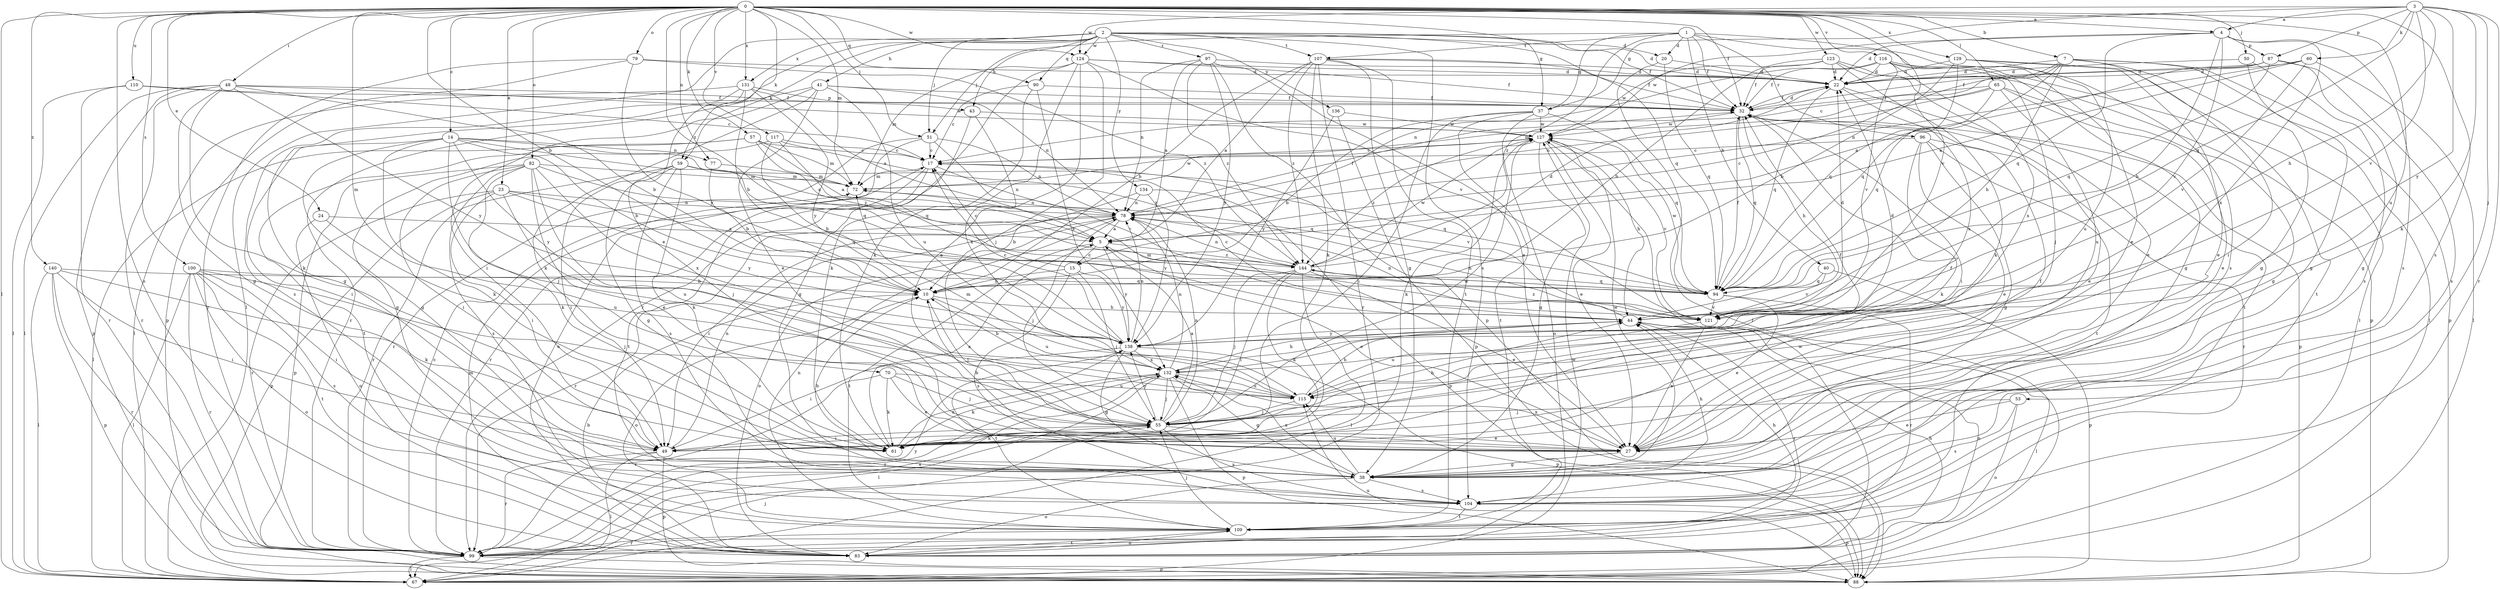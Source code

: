 strict digraph  {
0;
1;
2;
3;
4;
5;
7;
10;
14;
15;
17;
20;
22;
23;
24;
27;
32;
37;
38;
40;
41;
43;
44;
48;
49;
50;
51;
53;
55;
57;
59;
60;
61;
65;
67;
70;
72;
77;
78;
79;
82;
83;
87;
88;
90;
94;
96;
97;
99;
100;
104;
107;
109;
110;
115;
116;
117;
121;
123;
124;
127;
129;
131;
132;
134;
136;
138;
140;
144;
0 -> 4  [label=a];
0 -> 7  [label=b];
0 -> 10  [label=b];
0 -> 14  [label=c];
0 -> 23  [label=e];
0 -> 24  [label=e];
0 -> 32  [label=f];
0 -> 37  [label=g];
0 -> 48  [label=i];
0 -> 50  [label=j];
0 -> 51  [label=j];
0 -> 57  [label=k];
0 -> 59  [label=k];
0 -> 65  [label=l];
0 -> 67  [label=l];
0 -> 70  [label=m];
0 -> 72  [label=m];
0 -> 77  [label=n];
0 -> 79  [label=o];
0 -> 82  [label=o];
0 -> 83  [label=o];
0 -> 90  [label=q];
0 -> 100  [label=s];
0 -> 104  [label=s];
0 -> 110  [label=u];
0 -> 115  [label=u];
0 -> 116  [label=v];
0 -> 117  [label=v];
0 -> 121  [label=v];
0 -> 123  [label=w];
0 -> 124  [label=w];
0 -> 129  [label=x];
0 -> 131  [label=x];
0 -> 140  [label=z];
0 -> 144  [label=z];
1 -> 20  [label=d];
1 -> 27  [label=e];
1 -> 32  [label=f];
1 -> 37  [label=g];
1 -> 40  [label=h];
1 -> 51  [label=j];
1 -> 96  [label=r];
1 -> 104  [label=s];
1 -> 107  [label=t];
1 -> 144  [label=z];
2 -> 20  [label=d];
2 -> 22  [label=d];
2 -> 27  [label=e];
2 -> 32  [label=f];
2 -> 41  [label=h];
2 -> 43  [label=h];
2 -> 51  [label=j];
2 -> 59  [label=k];
2 -> 67  [label=l];
2 -> 90  [label=q];
2 -> 94  [label=q];
2 -> 97  [label=r];
2 -> 104  [label=s];
2 -> 107  [label=t];
2 -> 124  [label=w];
2 -> 131  [label=x];
2 -> 134  [label=y];
2 -> 136  [label=y];
3 -> 4  [label=a];
3 -> 37  [label=g];
3 -> 44  [label=h];
3 -> 53  [label=j];
3 -> 60  [label=k];
3 -> 61  [label=k];
3 -> 87  [label=p];
3 -> 94  [label=q];
3 -> 99  [label=r];
3 -> 121  [label=v];
3 -> 124  [label=w];
3 -> 138  [label=y];
4 -> 22  [label=d];
4 -> 44  [label=h];
4 -> 87  [label=p];
4 -> 94  [label=q];
4 -> 104  [label=s];
4 -> 121  [label=v];
4 -> 127  [label=w];
4 -> 132  [label=x];
5 -> 15  [label=c];
5 -> 27  [label=e];
5 -> 109  [label=t];
5 -> 138  [label=y];
5 -> 144  [label=z];
7 -> 15  [label=c];
7 -> 22  [label=d];
7 -> 32  [label=f];
7 -> 38  [label=g];
7 -> 44  [label=h];
7 -> 49  [label=i];
7 -> 67  [label=l];
7 -> 88  [label=p];
7 -> 94  [label=q];
10 -> 44  [label=h];
10 -> 55  [label=j];
10 -> 83  [label=o];
10 -> 115  [label=u];
14 -> 5  [label=a];
14 -> 10  [label=b];
14 -> 38  [label=g];
14 -> 49  [label=i];
14 -> 55  [label=j];
14 -> 61  [label=k];
14 -> 77  [label=n];
14 -> 94  [label=q];
14 -> 138  [label=y];
15 -> 10  [label=b];
15 -> 17  [label=c];
15 -> 55  [label=j];
15 -> 104  [label=s];
15 -> 138  [label=y];
17 -> 72  [label=m];
17 -> 78  [label=n];
17 -> 99  [label=r];
17 -> 109  [label=t];
17 -> 121  [label=v];
20 -> 22  [label=d];
20 -> 67  [label=l];
20 -> 94  [label=q];
22 -> 32  [label=f];
22 -> 94  [label=q];
22 -> 109  [label=t];
22 -> 132  [label=x];
23 -> 49  [label=i];
23 -> 78  [label=n];
23 -> 88  [label=p];
23 -> 94  [label=q];
23 -> 99  [label=r];
23 -> 115  [label=u];
23 -> 138  [label=y];
24 -> 5  [label=a];
24 -> 83  [label=o];
24 -> 115  [label=u];
27 -> 10  [label=b];
27 -> 32  [label=f];
27 -> 38  [label=g];
27 -> 132  [label=x];
32 -> 22  [label=d];
32 -> 27  [label=e];
32 -> 44  [label=h];
32 -> 49  [label=i];
32 -> 88  [label=p];
32 -> 94  [label=q];
32 -> 127  [label=w];
37 -> 10  [label=b];
37 -> 49  [label=i];
37 -> 83  [label=o];
37 -> 94  [label=q];
37 -> 109  [label=t];
37 -> 127  [label=w];
38 -> 10  [label=b];
38 -> 44  [label=h];
38 -> 83  [label=o];
38 -> 104  [label=s];
38 -> 115  [label=u];
38 -> 127  [label=w];
38 -> 132  [label=x];
40 -> 88  [label=p];
40 -> 94  [label=q];
40 -> 121  [label=v];
41 -> 27  [label=e];
41 -> 32  [label=f];
41 -> 49  [label=i];
41 -> 61  [label=k];
41 -> 78  [label=n];
41 -> 99  [label=r];
41 -> 115  [label=u];
43 -> 38  [label=g];
43 -> 127  [label=w];
43 -> 132  [label=x];
44 -> 17  [label=c];
44 -> 67  [label=l];
44 -> 78  [label=n];
44 -> 83  [label=o];
44 -> 99  [label=r];
44 -> 138  [label=y];
48 -> 10  [label=b];
48 -> 32  [label=f];
48 -> 38  [label=g];
48 -> 61  [label=k];
48 -> 67  [label=l];
48 -> 88  [label=p];
48 -> 99  [label=r];
48 -> 127  [label=w];
48 -> 138  [label=y];
49 -> 67  [label=l];
49 -> 78  [label=n];
49 -> 88  [label=p];
49 -> 99  [label=r];
50 -> 22  [label=d];
50 -> 38  [label=g];
50 -> 104  [label=s];
51 -> 17  [label=c];
51 -> 78  [label=n];
51 -> 83  [label=o];
51 -> 99  [label=r];
51 -> 121  [label=v];
53 -> 27  [label=e];
53 -> 55  [label=j];
53 -> 83  [label=o];
53 -> 104  [label=s];
55 -> 5  [label=a];
55 -> 27  [label=e];
55 -> 32  [label=f];
55 -> 44  [label=h];
55 -> 49  [label=i];
55 -> 61  [label=k];
55 -> 78  [label=n];
55 -> 104  [label=s];
55 -> 127  [label=w];
55 -> 138  [label=y];
57 -> 5  [label=a];
57 -> 17  [label=c];
57 -> 67  [label=l];
57 -> 72  [label=m];
57 -> 109  [label=t];
57 -> 144  [label=z];
59 -> 38  [label=g];
59 -> 49  [label=i];
59 -> 61  [label=k];
59 -> 72  [label=m];
59 -> 94  [label=q];
59 -> 99  [label=r];
59 -> 104  [label=s];
60 -> 5  [label=a];
60 -> 22  [label=d];
60 -> 67  [label=l];
60 -> 78  [label=n];
60 -> 121  [label=v];
61 -> 5  [label=a];
61 -> 132  [label=x];
65 -> 27  [label=e];
65 -> 32  [label=f];
65 -> 38  [label=g];
65 -> 72  [label=m];
65 -> 78  [label=n];
65 -> 94  [label=q];
65 -> 115  [label=u];
67 -> 55  [label=j];
67 -> 127  [label=w];
70 -> 27  [label=e];
70 -> 55  [label=j];
70 -> 61  [label=k];
70 -> 99  [label=r];
70 -> 115  [label=u];
72 -> 78  [label=n];
72 -> 127  [label=w];
77 -> 10  [label=b];
77 -> 72  [label=m];
78 -> 5  [label=a];
78 -> 32  [label=f];
78 -> 49  [label=i];
78 -> 55  [label=j];
78 -> 83  [label=o];
78 -> 99  [label=r];
79 -> 22  [label=d];
79 -> 88  [label=p];
79 -> 99  [label=r];
79 -> 138  [label=y];
79 -> 144  [label=z];
82 -> 27  [label=e];
82 -> 49  [label=i];
82 -> 55  [label=j];
82 -> 61  [label=k];
82 -> 72  [label=m];
82 -> 88  [label=p];
82 -> 94  [label=q];
82 -> 104  [label=s];
82 -> 132  [label=x];
83 -> 10  [label=b];
83 -> 44  [label=h];
83 -> 72  [label=m];
83 -> 109  [label=t];
83 -> 127  [label=w];
87 -> 5  [label=a];
87 -> 17  [label=c];
87 -> 22  [label=d];
87 -> 38  [label=g];
87 -> 94  [label=q];
87 -> 104  [label=s];
88 -> 115  [label=u];
90 -> 17  [label=c];
90 -> 32  [label=f];
90 -> 61  [label=k];
90 -> 132  [label=x];
94 -> 27  [label=e];
94 -> 32  [label=f];
94 -> 99  [label=r];
94 -> 121  [label=v];
94 -> 127  [label=w];
96 -> 17  [label=c];
96 -> 27  [label=e];
96 -> 38  [label=g];
96 -> 61  [label=k];
96 -> 99  [label=r];
96 -> 109  [label=t];
97 -> 5  [label=a];
97 -> 22  [label=d];
97 -> 27  [label=e];
97 -> 78  [label=n];
97 -> 88  [label=p];
97 -> 138  [label=y];
97 -> 144  [label=z];
99 -> 17  [label=c];
99 -> 67  [label=l];
99 -> 88  [label=p];
99 -> 132  [label=x];
99 -> 138  [label=y];
100 -> 10  [label=b];
100 -> 49  [label=i];
100 -> 55  [label=j];
100 -> 67  [label=l];
100 -> 83  [label=o];
100 -> 99  [label=r];
100 -> 104  [label=s];
100 -> 109  [label=t];
104 -> 88  [label=p];
104 -> 109  [label=t];
107 -> 5  [label=a];
107 -> 10  [label=b];
107 -> 22  [label=d];
107 -> 32  [label=f];
107 -> 38  [label=g];
107 -> 61  [label=k];
107 -> 99  [label=r];
107 -> 109  [label=t];
107 -> 144  [label=z];
109 -> 44  [label=h];
109 -> 55  [label=j];
109 -> 78  [label=n];
109 -> 83  [label=o];
109 -> 99  [label=r];
110 -> 17  [label=c];
110 -> 32  [label=f];
110 -> 67  [label=l];
110 -> 99  [label=r];
115 -> 32  [label=f];
115 -> 44  [label=h];
115 -> 55  [label=j];
115 -> 72  [label=m];
116 -> 22  [label=d];
116 -> 32  [label=f];
116 -> 38  [label=g];
116 -> 55  [label=j];
116 -> 67  [label=l];
116 -> 78  [label=n];
116 -> 121  [label=v];
116 -> 132  [label=x];
117 -> 17  [label=c];
117 -> 38  [label=g];
117 -> 44  [label=h];
117 -> 94  [label=q];
117 -> 144  [label=z];
121 -> 22  [label=d];
121 -> 27  [label=e];
121 -> 72  [label=m];
121 -> 78  [label=n];
121 -> 115  [label=u];
121 -> 144  [label=z];
123 -> 10  [label=b];
123 -> 22  [label=d];
123 -> 27  [label=e];
123 -> 32  [label=f];
123 -> 61  [label=k];
123 -> 88  [label=p];
123 -> 127  [label=w];
124 -> 22  [label=d];
124 -> 27  [label=e];
124 -> 32  [label=f];
124 -> 55  [label=j];
124 -> 61  [label=k];
124 -> 72  [label=m];
124 -> 99  [label=r];
124 -> 121  [label=v];
127 -> 17  [label=c];
127 -> 27  [label=e];
127 -> 38  [label=g];
127 -> 44  [label=h];
127 -> 61  [label=k];
127 -> 121  [label=v];
127 -> 144  [label=z];
129 -> 10  [label=b];
129 -> 22  [label=d];
129 -> 27  [label=e];
129 -> 94  [label=q];
129 -> 109  [label=t];
129 -> 115  [label=u];
131 -> 5  [label=a];
131 -> 10  [label=b];
131 -> 38  [label=g];
131 -> 67  [label=l];
131 -> 104  [label=s];
131 -> 138  [label=y];
131 -> 43  [label=p];
132 -> 10  [label=b];
132 -> 38  [label=g];
132 -> 44  [label=h];
132 -> 55  [label=j];
132 -> 61  [label=k];
132 -> 67  [label=l];
132 -> 78  [label=n];
132 -> 88  [label=p];
132 -> 99  [label=r];
132 -> 115  [label=u];
134 -> 10  [label=b];
134 -> 78  [label=n];
134 -> 88  [label=p];
134 -> 138  [label=y];
136 -> 88  [label=p];
136 -> 127  [label=w];
136 -> 138  [label=y];
138 -> 17  [label=c];
138 -> 22  [label=d];
138 -> 38  [label=g];
138 -> 49  [label=i];
138 -> 78  [label=n];
138 -> 88  [label=p];
138 -> 109  [label=t];
138 -> 132  [label=x];
140 -> 49  [label=i];
140 -> 61  [label=k];
140 -> 67  [label=l];
140 -> 88  [label=p];
140 -> 94  [label=q];
140 -> 99  [label=r];
144 -> 22  [label=d];
144 -> 27  [label=e];
144 -> 49  [label=i];
144 -> 55  [label=j];
144 -> 61  [label=k];
144 -> 67  [label=l];
144 -> 78  [label=n];
144 -> 94  [label=q];
144 -> 127  [label=w];
}
